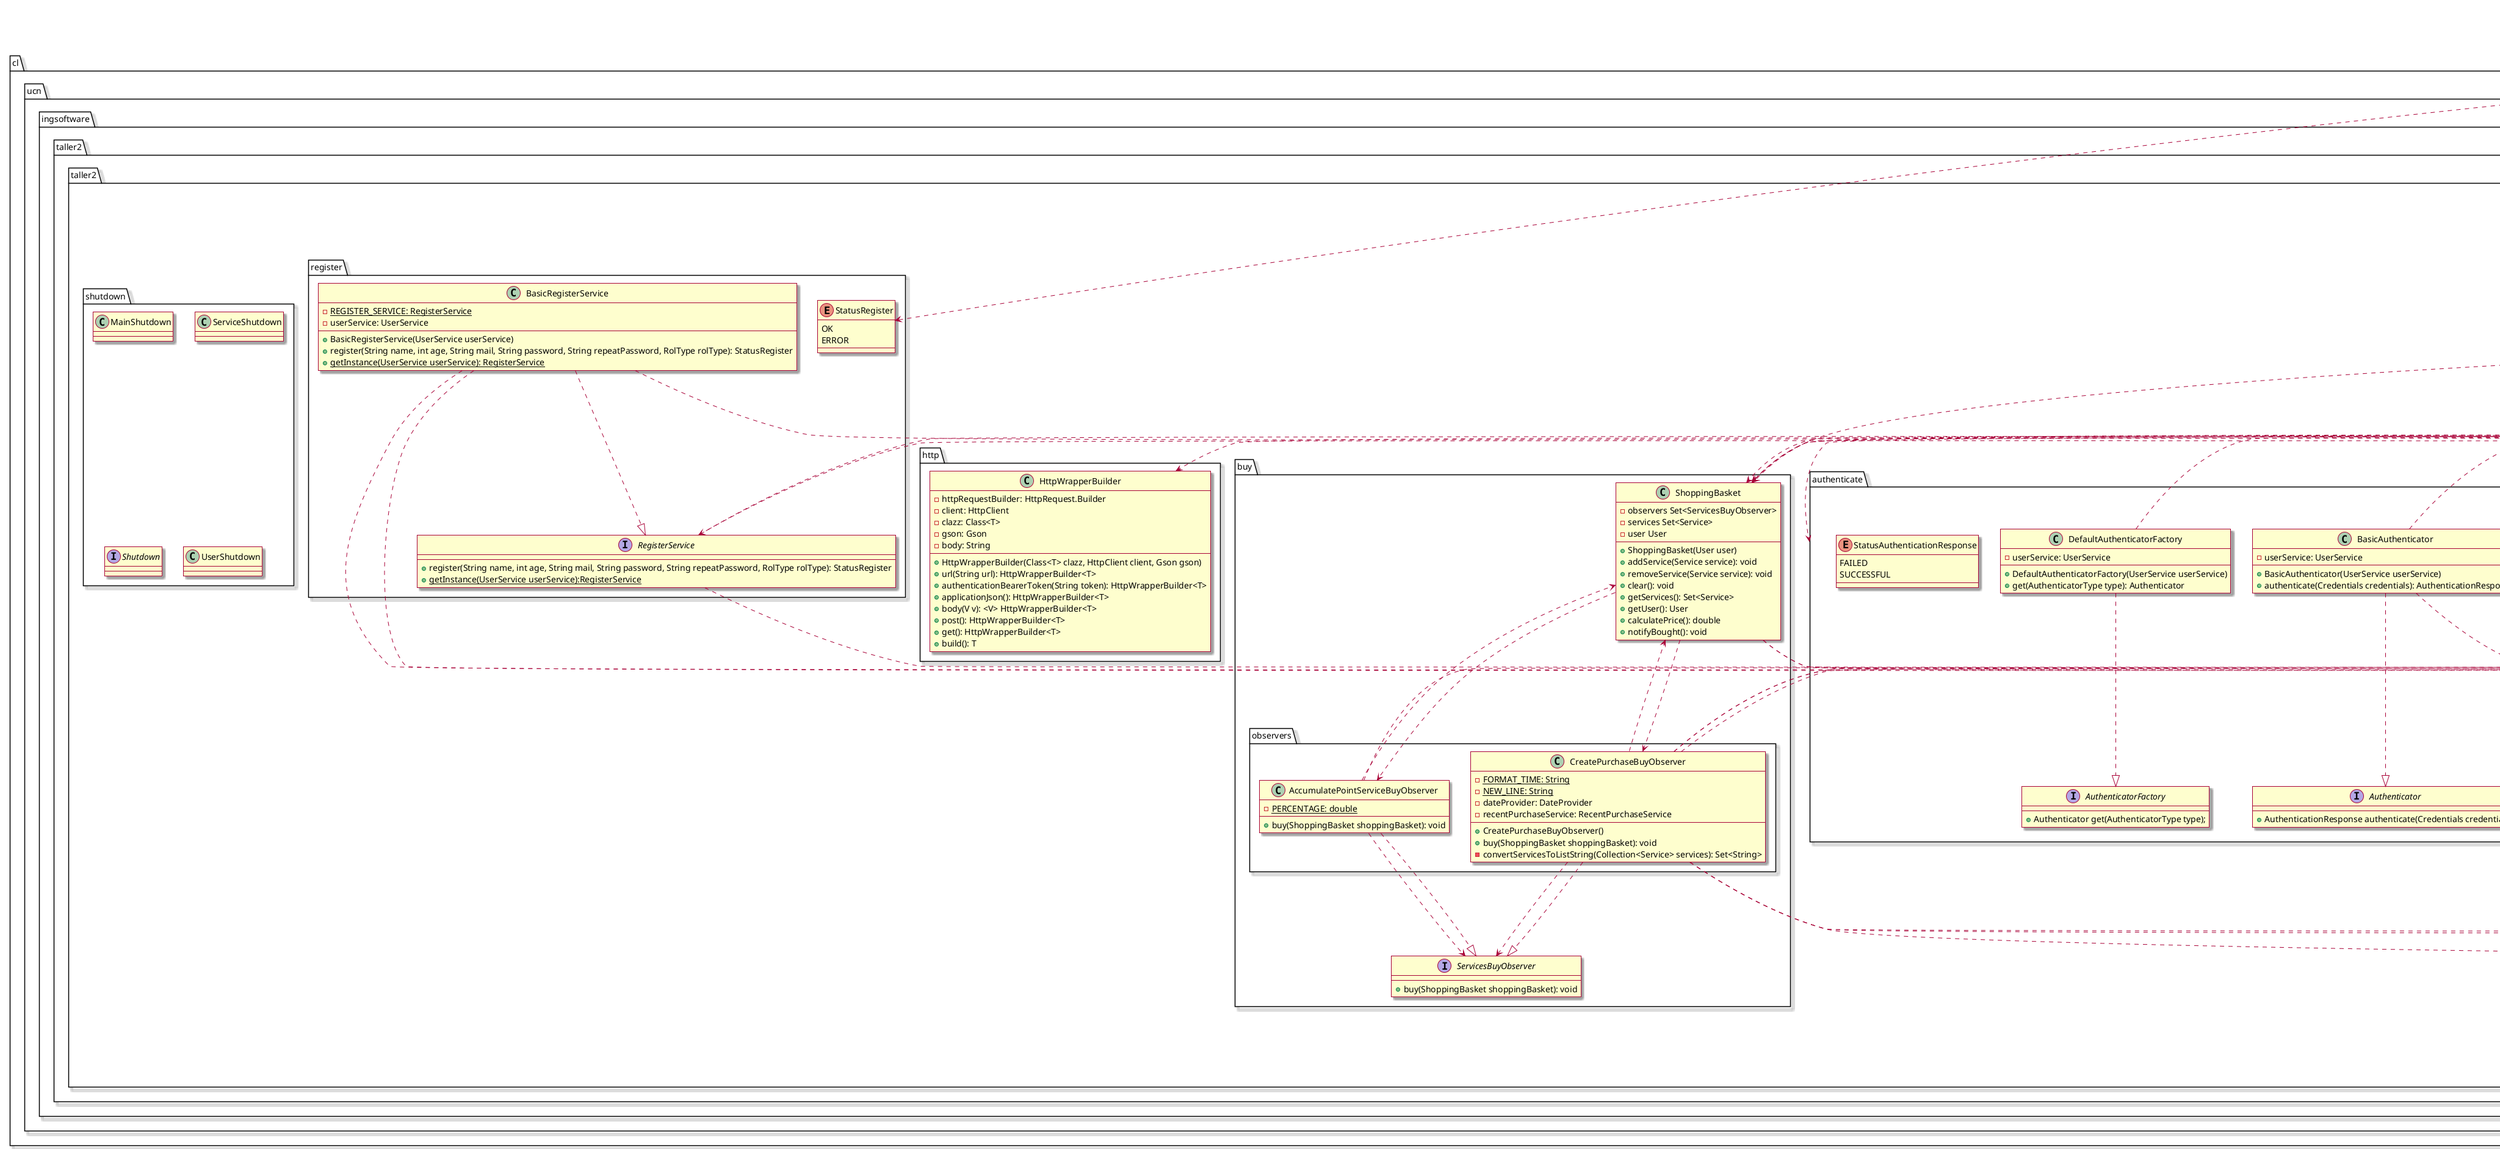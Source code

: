 @startuml
skin rose

package cl.ucn.ingsoftware.taller2.taller2 {
    class MainApplication {
      +start(Stage stage): void
      +{static} main(String[] args): void
    }
    MainApplication ..> cl.ucn.ingsoftware.taller2.taller2.loader
    MainApplication ..> cl.ucn.ingsoftware.taller2.taller2.service
    MainApplication ..> cl.ucn.ingsoftware.taller2.taller2.screen.ScreenHandler
    class Application
    MainApplication --|> Application
}

package cl.ucn.ingsoftware.taller2.taller2.adapter {
    interface JsonSerializer

    class CredentialsAdapter {
        +serialize(Credentials credentials, Type type, JsonSerializationContext jsonSerializationContext): JsonElement
    }
    CredentialsAdapter ..> cl.ucn.ingsoftware.taller2.taller2.authenticate.Credentials
    CredentialsAdapter ..|> JsonSerializer

    class CreditCardAdapter {
        +serialize(CreditCard creditCard, Type type, JsonSerializationContext jsonSerializationContext): JsonElement
    }
    CreditCardAdapter ..> cl.ucn.ingsoftware.taller2.taller2.model.CreditCard
    CreditCardAdapter ..|> JsonSerializer

    class PaymentAdapter {
        -creditCardJsonSerializer: JsonSerializer<CreditCard>
        +PaymentAdapter(JsonSerializer<CreditCard> creditCardJsonSerializer)
        +serialize(Payment payment, Type, type, JsonSerializationContext jsonSerializationContext): JsonElement
    }
    PaymentAdapter ..> cl.ucn.ingsoftware.taller2.taller2.model.CreditCard
    PaymentAdapter ..> cl.ucn.ingsoftware.taller2.taller2.model.Payment
    PaymentAdapter..|> JsonSerializer

    interface JsonDeserializer

    class ServiceDeserializer {
        +deserialize(JsonElement jsonElement, Type type, JsonDeserializationContext jsonDeserializationContext): Service
    }
    ServiceDeserializer ..> cl.ucn.ingsoftware.taller2.taller2.model.Service
    ServiceDeserializer ..|> JsonDeserializer

    class TokenAdapter{
        +deserialize(JsonElement jsonElement, Type type,JsonDeserializationContext jsonDeserializationContext): ObjectToken
    }
    TokenAdapter ..> cl.ucn.ingsoftware.taller2.taller2.model.ObjectToken
    TokenAdapter ..|> JsonDeserializer

    class UserDeserializer{
        +deserialize(JsonElement jsonElement, Type type, JsonDeserializationContext jsonDeserializationContext): User
    }
    UserDeserializer ..> cl.ucn.ingsoftware.taller2.taller2.model.RolType
    UserDeserializer ..> cl.ucn.ingsoftware.taller2.taller2.model.User
    UserDeserializer ..|> JsonDeserializer
}

package cl.ucn.ingsoftware.taller2.taller2.authenticate {
    class AuthenticationResponse {
        -user: User
        -response: StatusAuthenticationResponse
        -AuthenticationResponse(User user, StatusAuthenticationResponse response)
        +getUser(): User
        +getResponse(): StatusAuthenticationResponse
        +isFailed(): boolean
        +{static} failed(): AuthenticationResponse
        +{static} successful(User user): AuthenticationResponse
    }
    AuthenticationResponse ..> cl.ucn.ingsoftware.taller2.taller2.model.User

    interface Authenticator {
        +AuthenticationResponse authenticate(Credentials credentials);
    }

    interface AuthenticatorFactory {
        +Authenticator get(AuthenticatorType type);
    }

    enum AuthenticatorType {
        BASIC
        DATABASE
    }

    class BasicAuthenticator {
        -userService: UserService
        +BasicAuthenticator(UserService userService)
        +authenticate(Credentials credentials): AuthenticationResponse
    }
    BasicAuthenticator ..> cl.ucn.ingsoftware.taller2.taller2.model.User
    BasicAuthenticator ..> cl.ucn.ingsoftware.taller2.taller2.service.UserService
    BasicAuthenticator ..|> Authenticator

    class Credentials {
        -identifier: String
        -password: String
        +Credentials(String identifier, String password)
        +getIdentifier(): String
        +GetPassword(): String
    }

    class DefaultAuthenticatorFactory {
        -userService: UserService
        +DefaultAuthenticatorFactory(UserService userService)
        +get(AuthenticatorType type): Authenticator
    }
    DefaultAuthenticatorFactory ..> cl.ucn.ingsoftware.taller2.taller2.service.UserService
    DefaultAuthenticatorFactory ..|> AuthenticatorFactory

    enum StatusAuthenticationResponse {
        FAILED
        SUCCESSFUL
    }
}

package cl.ucn.ingsoftware.taller2.taller2.buy {
    interface ServicesBuyObserver {
        +buy(ShoppingBasket shoppingBasket): void
    }
    class ShoppingBasket {
        -observers Set<ServicesBuyObserver>
        -services Set<Service>
        -user User
        +ShoppingBasket(User user)
        +addService(Service service): void
        +removeService(Service service): void
        +clear(): void
        +getServices(): Set<Service>
        +getUser(): User
        +calculatePrice(): double
        +notifyBought(): void
    }
    ShoppingBasket ..> cl.ucn.ingsoftware.taller2.taller2.buy.observers.AccumulatePointServiceBuyObserver
    ShoppingBasket ..> cl.ucn.ingsoftware.taller2.taller2.buy.observers.CreatePurchaseBuyObserver
    ShoppingBasket ..> cl.ucn.ingsoftware.taller2.taller2.model.Service
    ShoppingBasket ..> cl.ucn.ingsoftware.taller2.taller2.model.User
}

package cl.ucn.ingsoftware.taller2.taller2.buy.observers {
    class AccumulatePointServiceBuyObserver {
        -{static} PERCENTAGE: double
        +buy(ShoppingBasket shoppingBasket): void
    }
    AccumulatePointServiceBuyObserver ..> cl.ucn.ingsoftware.taller2.taller2.buy.ServicesBuyObserver
    AccumulatePointServiceBuyObserver ..> cl.ucn.ingsoftware.taller2.taller2.buy.ShoppingBasket
    AccumulatePointServiceBuyObserver ..> cl.ucn.ingsoftware.taller2.taller2.model.User
    AccumulatePointServiceBuyObserver ..|> ServicesBuyObserver

    class CreatePurchaseBuyObserver {
        -{static} FORMAT_TIME: String
        -{static} NEW_LINE: String
        -dateProvider: DateProvider
        -recentPurchaseService: RecentPurchaseService
        +CreatePurchaseBuyObserver()
        +buy(ShoppingBasket shoppingBasket): void
        -convertServicesToListString(Collection<Service> services): Set<String>
    }
    CreatePurchaseBuyObserver ..> cl.ucn.ingsoftware.taller2.taller2.buy.ServicesBuyObserver
    CreatePurchaseBuyObserver ..> cl.ucn.ingsoftware.taller2.taller2.buy.ShoppingBasket
    CreatePurchaseBuyObserver ..> cl.ucn.ingsoftware.taller2.taller2.model.Purchase
    CreatePurchaseBuyObserver ..> cl.ucn.ingsoftware.taller2.taller2.model.Service
    CreatePurchaseBuyObserver ..> cl.ucn.ingsoftware.taller2.taller2.service.RecentPurchaseService
    CreatePurchaseBuyObserver ..> cl.ucn.ingsoftware.taller2.taller2.util.DateConversionApplier
    CreatePurchaseBuyObserver ..> cl.ucn.ingsoftware.taller2.taller2.util.DateProvider
    CreatePurchaseBuyObserver ..> cl.ucn.ingsoftware.taller2.taller2.util.Identifiers
    CreatePurchaseBuyObserver ..|> ServicesBuyObserver
}

package cl.ucn.ingsoftware.taller2.taller2.confirmation {
    interface ActionConfirmationExecutor {
        +execute(): void
    }
    class AlertConfirmation {
        -alert: Alert
        -actionConfirmationExecutor: ActionConfirmationExecutor
        +AlertConfirmation(ActionConfirmationExecutor actionConfirmationExecutor)
        +configure(): void
        +showAndWait(): void
        +{static} createAndShow(ActionConfirmationExecutor actionConfirmationExecutor): AlertConfirmation
    }
}

package cl.ucn.ingsoftware.taller2.taller2.controllers {
    class AuthenticationController {
        -button: Button
        -mail: TextField
        -password: TextField
        -formFieldValidator: FormFieldValidator
        -authenticator: Authenticator
        -screenHandler: ScreenHandler
        -sessionService: SessionService
        +AuthenticationController()
        +clickHyperLink(ActionEvent event): void
        +handleLogin(ActionEvent event): void
        +onExit(ActionEvent event): void
    }
    AuthenticationController ..> cl.ucn.ingsoftware.taller2.taller2.authenticate
    AuthenticationController ..> cl.ucn.ingsoftware.taller2.taller2.model.RolType
    AuthenticationController ..> cl.ucn.ingsoftware.taller2.taller2.model.User
    AuthenticationController ..> cl.ucn.ingsoftware.taller2.taller2.screen.ScreenHandler
    AuthenticationController ..> cl.ucn.ingsoftware.taller2.taller2.service.SessionService
    AuthenticationController ..> cl.ucn.ingsoftware.taller2.taller2.service.UserService
    AuthenticationController ..> cl.ucn.ingsoftware.taller2.taller2.util.AlertMessage
    AuthenticationController ..> cl.ucn.ingsoftware.taller2.taller2.validate.BasicFormFieldValidator
    AuthenticationController ..> cl.ucn.ingsoftware.taller2.taller2.validate.FormFieldValidator
    AuthenticationController ..> cl.ucn.ingsoftware.taller2.taller2.validate.decorators.MailIncorrectFieldValidatorDecorator

    interface Initializable

    class BuyGiftCardController {
        -{static} MIN_VALUE: double
        -servicesRegistry: ServicesRegistry
        -shoppingBasketService: ShoppingBasketService
        -screenHandler: ScreenHandler
        +listview: ListView<String>
        +priceField: TextField
        -shoppingBasket: ShoppingBasket
        +initialize(URL url, ResourceBundle resourceBundle): void
        +onExit(ActionEvent event): void
        +checkAmountAndShow(): boolean
        +payCreditCard(ActionEvent event): void
        +payPoints(ActionEvent event): void
    }
    BuyGiftCardController ..> cl.ucn.ingsoftware.taller2.taller2.buy.ShoppingBasket
    BuyGiftCardController ..> cl.ucn.ingsoftware.taller2.taller2.model.Service
    BuyGiftCardController ..> cl.ucn.ingsoftware.taller2.taller2.model.User
    BuyGiftCardController ..> cl.ucn.ingsoftware.taller2.taller2.screen.ScreenHandler
    BuyGiftCardController ..> cl.ucn.ingsoftware.taller2.taller2.service.ServicesRegistry
    BuyGiftCardController ..> cl.ucn.ingsoftware.taller2.taller2.service.SessionService
    BuyGiftCardController ..> cl.ucn.ingsoftware.taller2.taller2.service.ShoppingBasketService
    BuyGiftCardController ..> cl.ucn.ingsoftware.taller2.taller2.util.AlertMessage
    BuyGiftCardController ..|> Initializable

    class CreditCardController {
        -creditCardService: CreditCardService
        -shoppingBasketService: ShoppingBasketService
        -sessionService: SessionService
        -screenHandler: ScreenHandler
        -formFieldValidator: FormFieldValidator
        +creditCardNumber: TextField
        +dateExpireMonth: TextField
        +dateExpireYear: TextField
        +cvc:TextField
        +CreditCardController()
        +pay(ActionEvent event): void
    }
    CreditCardController ..> cl.ucn.ingsoftware.taller2.taller2.adapter.CredentialsAdapter
    CreditCardController ..> cl.ucn.ingsoftware.taller2.taller2.adapter.CreditCardAdapter
    CreditCardController ..> cl.ucn.ingsoftware.taller2.taller2.adapter.PaymentAdapter
    CreditCardController ..> cl.ucn.ingsoftware.taller2.taller2.adapter.TokenAdapter
    CreditCardController ..> cl.ucn.ingsoftware.taller2.taller2.authenticate.Credentials
    CreditCardController ..> cl.ucn.ingsoftware.taller2.taller2.buy.ShoppingBasket
    CreditCardController ..> cl.ucn.ingsoftware.taller2.taller2.model.CreditCard
    CreditCardController ..> cl.ucn.ingsoftware.taller2.taller2.model.ObjectToken
    CreditCardController ..> cl.ucn.ingsoftware.taller2.taller2.model.Payment
    CreditCardController ..> cl.ucn.ingsoftware.taller2.taller2.model.User
    CreditCardController ..> cl.ucn.ingsoftware.taller2.taller2.screen.ScreenHandler
    CreditCardController ..> cl.ucn.ingsoftware.taller2.taller2.service.CreditCardService
    CreditCardController ..> cl.ucn.ingsoftware.taller2.taller2.service.SessionService
    CreditCardController ..> cl.ucn.ingsoftware.taller2.taller2.service.ShoppingBasketService
    CreditCardController ..> cl.ucn.ingsoftware.taller2.taller2.util.AlertMessage
    CreditCardController ..> cl.ucn.ingsoftware.taller2.taller2.validate.BasicFormFieldValidator
    CreditCardController ..> cl.ucn.ingsoftware.taller2.taller2.validate.FormFieldValidator

    class HandleServicesController {
        -columnName: TableColumn<Service, String>
        -columnPrice:TableColumn<Service, String>
        -table: TableView<Service>
        -formFieldValidator: FormFieldValidator
        -servicesRegistry: ServicesRegistry
        -sessionService: SessionService
        -screenHandler: ScreenHandler
        +serviceField: TextField
        +priceField: TextField
        +HandleServicesController()
        +onAdd(): void
        +onRemove(): void
        +initialize(URL url, ResourceBundle resourceBundle): void
        -clear(TextField... textFields): void
        +onExit(ActionEvent event):void
        +onEdit(): void
    }
    HandleServicesController ..> cl.ucn.ingsoftware.taller2.taller2.confirmation.AlertConfirmation
    HandleServicesController ..> cl.ucn.ingsoftware.taller2.taller2.model.Service
    HandleServicesController ..> cl.ucn.ingsoftware.taller2.taller2.screen.ScreenHandler
    HandleServicesController ..> cl.ucn.ingsoftware.taller2.taller2.service.ServicesRegistry
    HandleServicesController ..> cl.ucn.ingsoftware.taller2.taller2.service.SessionService
    HandleServicesController ..> cl.ucn.ingsoftware.taller2.taller2.util.AlertMessage
    HandleServicesController ..> cl.ucn.ingsoftware.taller2.taller2.validate.BasicFormFieldValidator
    HandleServicesController ..> cl.ucn.ingsoftware.taller2.taller2.validate.FormFieldValidator
    HandleServicesController ..> cl.ucn.ingsoftware.taller2.taller2.validate.decorators.MoneyFieldValidatorDecorator
    HandleServicesController ..|> Initializable

    class PayPointsController {
        -sessionService: SessionService
        -shoppingBasketService: ShoppingBasketService
        -screenHandler: ScreenHandler
        -formFieldValidator: FormFieldValidator
        +pointField: TextField
        +PayPointsController()
        +pay(ActionEvent event): void
        +initialize(URL url, ResourceBundle resourceBundle): void
    }
    PayPointsController ..> cl.ucn.ingsoftware.taller2.taller2.buy.ShoppingBasket
    PayPointsController ..> cl.ucn.ingsoftware.taller2.taller2.model.User
    PayPointsController ..> cl.ucn.ingsoftware.taller2.taller2.screen.ScreenHandler
    PayPointsController ..> cl.ucn.ingsoftware.taller2.taller2.service.SessionService
    PayPointsController ..> cl.ucn.ingsoftware.taller2.taller2.service.ShoppingBasketService
    PayPointsController ..> cl.ucn.ingsoftware.taller2.taller2.validate.BasicFormFieldValidator
    PayPointsController ..> cl.ucn.ingsoftware.taller2.taller2.validate.FormFieldValidator
    PayPointsController ..> cl.ucn.ingsoftware.taller2.taller2.validate.decorators.PointsValidatorDecorator
    PayPointsController ..|> Initializable

    class RegisterSessionController {
        -{static} DEFAULT_ROL: RolType
        -userService: UserService
        -screenHandler: ScreenHandler
        +name: TextField
        +age: TextField
        +mail: TextField
        +passwordField: TextField
        +passwordRepeatField: TextField
        +button: Button
        +RegisterSessionController()
        +handleRegister(ActionEvent event): void
        +loginHyperLink(ActionEvent event): void
    }
    RegisterSessionController ..> cl.ucn.ingsoftware.taller2.taller2.model.RolType
    RegisterSessionController ..> cl.ucn.ingsoftware.taller2.taller2.register.RegisterService
    RegisterSessionController ..> cl.ucn.ingsoftware.taller2.taller2.register.StatusRegister
    RegisterSessionController ..> cl.ucn.ingsoftware.taller2.taller2.screen.ScreenHandler
    RegisterSessionController ..> cl.ucn.ingsoftware.taller2.taller2.service.UserService
    RegisterSessionController ..> cl.ucn.ingsoftware.taller2.taller2.validate.BasicFormFieldValidator
    RegisterSessionController ..> cl.ucn.ingsoftware.taller2.taller2.validate.FormFieldValidator
    RegisterSessionController ..> cl.ucn.ingsoftware.taller2.taller2.validate.decorators.EqualsPasswordFieldValidatorDecorator
    RegisterSessionController ..> cl.ucn.ingsoftware.taller2.taller2.validate.decorators.MailFieldDecoratorValidator
    RegisterSessionController ..> cl.ucn.ingsoftware.taller2.taller2.validate.decorators.RangeFormValidatorDecorator

    class VoucherController {
        -recentPurchaseService: RecentPurchaseService
        -screenHandler: ScreenHandler
        +date: Label
        +dateExpiration: Label
        +code: Label
        +services: ListView<String>
        +initialize(URL url, ResourceBundle resourceBundle): void
        +retry(ActionEvent event): void
    }
    VoucherController ..> cl.ucn.ingsoftware.taller2.taller2.model.Purchase
    VoucherController ..> cl.ucn.ingsoftware.taller2.taller2.model.User
    VoucherController ..> cl.ucn.ingsoftware.taller2.taller2.screen.ScreenHandler
    VoucherController ..> cl.ucn.ingsoftware.taller2.taller2.service.RecentPurchaseService
    VoucherController ..> cl.ucn.ingsoftware.taller2.taller2.service.SessionService
    VoucherController ..|> Initializable
}

package cl.ucn.ingsoftware.taller2.taller2.http {
    class HttpWrapperBuilder {
        -httpRequestBuilder: HttpRequest.Builder
        -client: HttpClient
        -clazz: Class<T>
        -gson: Gson
        -body: String
        +HttpWrapperBuilder(Class<T> clazz, HttpClient client, Gson gson)
        +url(String url): HttpWrapperBuilder<T>
        +authenticationBearerToken(String token): HttpWrapperBuilder<T>
        +applicationJson(): HttpWrapperBuilder<T>
        +body(V v): <V> HttpWrapperBuilder<T>
        +post(): HttpWrapperBuilder<T>
        +get(): HttpWrapperBuilder<T>
        +build(): T
    }

}

package cl.ucn.ingsoftware.taller2.taller2.loader {
    class CreditCardServiceLoader {
        -{static} USERNAME: String
        -{static} PASSWORD: String
        -creditCardService: creditCardService
        +CreditCardServiceLoader(CreditCardService creditCardService)
        +load(): void
    }
    CreditCardServiceLoader ..> cl.ucn.ingsoftware.taller2.taller2.authenticate.Credentials
    CreditCardServiceLoader ..> cl.ucn.ingsoftware.taller2.taller2.service.CreditCardService
    CreditCardServiceLoader ..|> Loader

    interface Loader {
        +load(): void
    }
    class MainLoader {
        -loaders: Set<Loader>
        +MainLoader()
        +addAll(Loader... loadersCollection): void
        +load(): void
    }
    MainLoader ..|> Loader

    class SceneLoader {
        +SceneLoader(Stage stage)
    }
    SceneLoader ..> cl.ucn.ingsoftware.taller2.taller2.MainApplication
    SceneLoader ..> cl.ucn.ingsoftware.taller2.taller2.screen.ScreenModel
    SceneLoader ..> cl.ucn.ingsoftware.taller2.taller2.screen.ScreenHandler
    SceneLoader ..|> Loader

    class ServiceLoader {
        -servicesRegistry: ServicesRegistry
        -{static} FILE_NAME: String
        -{static} GSON: Gson
        +ServiceLoader(ServicesRegistry servicesRegistry)
        +load(): void
        -fill(Service[] services): void
    }
    ServiceLoader ..> cl.ucn.ingsoftware.taller2.taller2.adapter.ServiceDeserializer
    ServiceLoader ..> cl.ucn.ingsoftware.taller2.taller2.model.Service
    ServiceLoader ..> cl.ucn.ingsoftware.taller2.taller2.service.ServicesRegistry
    ServiceLoader ..> cl.ucn.ingsoftware.taller2.taller2.util.Reader
    ServiceLoader ..> cl.ucn.ingsoftware.taller2.taller2.util.ReaderUtil
    ServiceLoader ..> cl.ucn.ingsoftware.taller2.taller2.util.StringReaderAdapter
    ServiceLoader ..|> Loader

    class UserLoader {
        -{static} FILE_NAME: String
        -{static} GSON: Gson
        -userService: UserService
        +public UserLoader(UserService userService)
        +load(): void
        -addUsers(User[] users, UserService userService): void
    }
    UserLoader ..> cl.ucn.ingsoftware.taller2.taller2.adapter.UserDeserializer
    UserLoader ..> cl.ucn.ingsoftware.taller2.taller2.model.User
    UserLoader ..> cl.ucn.ingsoftware.taller2.taller2.service.UserService
    UserLoader ..> cl.ucn.ingsoftware.taller2.taller2.util.Reader
    UserLoader ..> cl.ucn.ingsoftware.taller2.taller2.util.ReaderUtil
    UserLoader ..> cl.ucn.ingsoftware.taller2.taller2.util.StringReaderAdapter
    UserLoader ..|> Loader
}

package cl.ucn.ingsoftware.taller2.taller2.model {
    class CreditCard {
        -number: String
        -month: int
        -year: int
        -code: String
        +CreditCard(String number, int month, int year, String code)
        +getNumber(): String
        +getMonth(): int
        +getCode(): String
        +getYear(): int
    }

    class ObjectToken {
        -token: String
        +ObjectToken(String token)
        +getToken(): String
    }

    class Payment {
        -creditCard: CreditCard
        -description: String
        -amount: int
        +Payment(CreditCard creditCard, String description, int amount)
        +getCreditCard(): CreditCard
        +getDescription(): String
        +getAmount(): int
    }

    class Purchase {
        -code: int
        -date: String
        -expireDate: String
        -servicesName: Set<String>
        +Purchase(int code, String date, String expireDate, Set<String> servicesName)
        +getCode(): int
        +getDate(): String
        +getExpireDate(): String
        +servicesName(): Set<String>
    }

    enum RolType {
        USER
        ADMINISTRATOR
    }

    class Service {
        -name: String
        -price: int
        +Service(String name, int price)
        +getName(): String
        +getPrice(): int
        +setPrice(int price): void
    }

    class User {
        -name: String
        -age: int
        -mail: String
        -password: String
        -rolType: RolType
        -points: int
        +User(String name, int age, String mail, String password, RolType rolType, int points)
        +getName(): String
        +getAge(): int
        +getMail(): String
        +getPassword(): String
        +getRolType(): RolType
        +getPoints(): int
        +addPoints(int points): void
        +removePoints(int points): void
        +setPoints(int points): void
    }

    class Voucher {
        -id: String
        -date: String
        -expiredDate: String
        -services: List<String>
        +Voucher(String id, String date, String expireDate, List<String> services)
        +getId(): String
        +getDate(): String
        +getExpireDate(): String
        +getServices(): List<String>
    }
}

package cl.ucn.ingsoftware.taller2.taller2.register {
    class BasicRegisterService {
        -{static}REGISTER_SERVICE: RegisterService
        -userService: UserService
        +BasicRegisterService(UserService userService)
        +register(String name, int age, String mail, String password, String repeatPassword, RolType rolType): StatusRegister
        +{static}getInstance(UserService userService): RegisterService
    }
    BasicRegisterService ..> cl.ucn.ingsoftware.taller2.taller2.model.RolType
    BasicRegisterService ..> cl.ucn.ingsoftware.taller2.taller2.model.User
    BasicRegisterService ..> cl.ucn.ingsoftware.taller2.taller2.service.UserService
    BasicRegisterService ..|> RegisterService

    interface RegisterService {
        +register(String name, int age, String mail, String password, String repeatPassword, RolType rolType): StatusRegister
        +{static}getInstance(UserService userService):RegisterService
    }
    RegisterService ..> cl.ucn.ingsoftware.taller2.taller2.model.RolType
    RegisterService ..> cl.ucn.ingsoftware.taller2.taller2.service.UserService

    enum StatusRegister {
        OK
        ERROR
    }
}

package cl.ucn.ingsoftware.taller2.taller2.screen {
    class ScreenHandler {
        -{static}SCREEN_HANDLER: ScreenHandler
        -ScreenHandler()
        +show(String name, String title): void
        +{static}getInstance(): ScreenHandler
    }
    ScreenHandler ..> cl.ucn.ingsoftware.taller2.taller2.MainApplication

    class ScreenModel {
        -loader: FXMLLoader
        -v1: int
        -v2: int
        +ScreenModel(FXMLLoader loader, int v1, int v2)
        +getLoader(): FXMLLoader
        +getV1(): int
        +getV2(): int
    }
}

package cl.ucn.ingsoftware.taller2.taller2.service {
    interface CreditCardService {
        +authenticate(Credentials credentials): void
        +validate(CreditCard creditCard): boolean
        +getBalance(CreditCard creditCard): double
        +isAuthenticated(): boolean
        +pay(CreditCard creditCard, String description, int amount): boolean
        +{static}http(): CreditCardService
    }
    CreditCardService ..> cl.ucn.ingsoftware.taller2.taller2.authenticate.Credentials
    CreditCardService ..> cl.ucn.ingsoftware.taller2.taller2.model.CreditCard

    class HttpCreditCardService {
        -{static}HTTP_CREDIT_CARD_SERVICE: CreditCardService
        -CREDIT_CARD_VALIDATE: Map<String, Boolean>
        -UPDATE_MONEY: Map<String, Boolean>
        -{static} BASE_URL: String
        -httpClient: HttpClient
        -token: String
        -HttpCreditCardService()
        +authenticate(Credentials credentials): void
        +validate(CreditCard creditCard): boolean
        +getBalance(CreditCard creditCard): double
        +isAuthenticated(): boolean
        +pay(CreditCard creditCard, String description, int amount): boolean
        +{static}getInstance(): CreditCardService
    }
    HttpCreditCardService ..> cl.ucn.ingsoftware.taller2.taller2.adapter.CredentialsAdapter
    HttpCreditCardService ..> cl.ucn.ingsoftware.taller2.taller2.adapter.CreditCardAdapter
    HttpCreditCardService ..> cl.ucn.ingsoftware.taller2.taller2.adapter.PaymentAdapter
    HttpCreditCardService ..> cl.ucn.ingsoftware.taller2.taller2.adapter.TokenAdapter
    HttpCreditCardService ..> cl.ucn.ingsoftware.taller2.taller2.authenticate.Credentials
    HttpCreditCardService ..> cl.ucn.ingsoftware.taller2.taller2.http.HttpWrapperBuilder
    HttpCreditCardService ..> cl.ucn.ingsoftware.taller2.taller2.model.CreditCard
    HttpCreditCardService ..> cl.ucn.ingsoftware.taller2.taller2.model.ObjectToken
    HttpCreditCardService ..> cl.ucn.ingsoftware.taller2.taller2.model.Payment
    HttpCreditCardService ..|> CreditCardService

    interface RecentPurchaseService {
        +register(User user, Purchase purchase): void
        +find(User user): Purchase
        +delete(User user): void
        +{static}getInstance(): RecentPurchaseService
    }
    RecentPurchaseService ..> cl.ucn.ingsoftware.taller2.taller2.model.Purchase
    RecentPurchaseService ..> cl.ucn.ingsoftware.taller2.taller2.model.User

    class RecentPurchaseServiceImpl {
        -{static}RECENT_PURCHASE_SERVICE: RecentPurchaseService
        -purchasesRecent: Map<String, Purchase>
        +register(User user, Purchase purchase): void
        +find(User user): Purchase
        +delete(User user): void
        +{static}getInstance():RecentPurchaseService
    }
    RecentPurchaseServiceImpl ..> cl.ucn.ingsoftware.taller2.taller2.model.Purchase
    RecentPurchaseServiceImpl ..> cl.ucn.ingsoftware.taller2.taller2.model.User
    RecentPurchaseServiceImpl ..|> RecentPurchaseService

    class ServiceRegistryImpl {
        -services: Map<String, Service>
        -{static}SERVICES_REGISTRY: ServicesRegistry
        -ServiceRegistryImpl()
        +add(Service service): void
        +delete(String service): void
        +exists(String service): boolean
        +find(String service): Service
        +all(): Collection<Service>
        +{static}getInstance(): ServicesRegistry
    }
    ServiceRegistryImpl ..> cl.ucn.ingsoftware.taller2.taller2.model.Service
    ServiceRegistryImpl ..|> ServicesRegistry

    interface ServicesRegistry {
        +add(Service service): void
        +delete(String service): void
        +exists(String service): boolean
        +find(String service): Service
        +all(): Collection<Service>
        +{static}getServicesRegistry(): ServicesRegistry
    }
    ServicesRegistry ..> cl.ucn.ingsoftware.taller2.taller2.model.Service

    interface SessionService {
        +newSession(user user): void
        +getSession(): User
        +close(): void
        +{static}getInstance(): SessionService
    }
    SessionService ..> cl.ucn.ingsoftware.taller2.taller2.model.User

    class SessionServiceImpl {
        -{static}SESSION_SERVICE: SessionService
        -userLogger: User
        +newSession(User user): void
        +getSession(): User
        +close(): void
        +{static}getInstance(): SessionService
    }
    ServiceRegistryImpl ..> cl.ucn.ingsoftware.taller2.taller2.model.User
    ServiceRegistryImpl ..|> SessionService

    interface ShoppingBasketService {
        +add(String username, ShoppingBasket shoppingBasket): void
        +remove(String username): void
        +find(String username): ShoppingBasket
        +{static}getInstance(): ShoppingBasketService
    }
    ShoppingBasketService ..> cl.ucn.ingsoftware.taller2.taller2.buy.ShoppingBasket

    class ShoppingBasketServiceImpl {
        -{static}SHOPPING_BASKET_SERVICE: ShoppingBasketService
        -baskets: Map<String, ShoppingBasket>
        +add(String username, ShoppingBasket shoppingBasket): void
        +remove(String username): void
        +find(String username): ShoppingBasket
        +{static}getInstance(): ShoppingBasketService
    }
    ShoppingBasketServiceImpl ..> cl.ucn.ingsoftware.taller2.taller2.buy.ShoppingBasket
    ShoppingBasketServiceImpl ..|> ShoppingBasketService

    interface UserService {
        +find(String name): User
        +findByMail(String mail): User
        +register(User user): void
        +exists(String name): boolean
        +all(): Collection<User>
        +{static}getInstance(): UserService
    }
    UserService ..> cl.ucn.ingsoftware.taller2.taller2.model.User

    class UserServiceImpl {
        -{static}USER_SERVICE: UserService
        -users: Map<String, User>
        -usersMail: Map<String, User>
        -UserServiceImpl()
        +find(String name): User
        +findByMail(String mail): User
        +register(User user): void
        +all(): Collection<User>
        +{static}getService(): UserService
    }
    UserServiceImpl ..> cl.ucn.ingsoftware.taller2.taller2.model.User
    UserServiceImpl ..|> UserService
}

package cl.ucn.ingsoftware.taller2.taller2.shutdown {
    class MainShutdown {}
    class ServiceShutdown {}
    interface Shutdown {}
    class UserShutdown {}
}

package cl.ucn.ingsoftware.taller2.taller2.util {
    class AlertMessage {}
    class ConditionalsAlert {}
    class DateConversionApplier {}
    class DateProvider {}
    class DefaultReader {}
    class Identifiers {}
    interface Reader {}
    class ReaderUtil {}
    class StringReaderAdapter{}
    enum UnitTime {}
}

package cl.ucn.ingsoftware.taller2.taller2.validate {
    class AbstractFormFieldValidatorDecorator
    class BasicFormFieldValidator
    interface FormFieldValidator
}

package cl.ucn.ingsoftware.taller2.taller2.validate.decorators {
    class EqualsPasswordFieldValidatorDecorator {}
    class MailFieldValidatorDecorator {}
    class MailIncorrectFieldValidatorDecorator {}
    class MoneyFieldValidatorDecorator {}
    class RangeFormFieldValidatorDecorator {}
}
@enduml